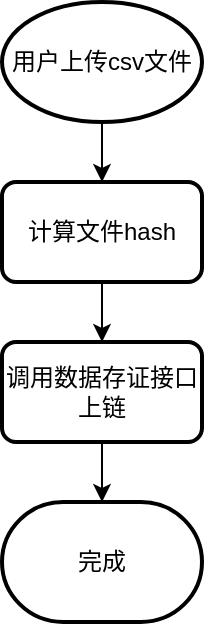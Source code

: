 <mxfile version="24.5.5" type="github">
  <diagram name="第 1 页" id="XVFi17vBp5Y42zeDhlXB">
    <mxGraphModel dx="596" dy="336" grid="1" gridSize="10" guides="1" tooltips="1" connect="1" arrows="1" fold="1" page="1" pageScale="1" pageWidth="827" pageHeight="1169" math="0" shadow="0">
      <root>
        <mxCell id="0" />
        <mxCell id="1" parent="0" />
        <mxCell id="EDzq5u1I3e7pyLrrv-iS-10" style="edgeStyle=orthogonalEdgeStyle;rounded=0;orthogonalLoop=1;jettySize=auto;html=1;exitX=0.5;exitY=1;exitDx=0;exitDy=0;exitPerimeter=0;" edge="1" parent="1" source="EDzq5u1I3e7pyLrrv-iS-1" target="EDzq5u1I3e7pyLrrv-iS-2">
          <mxGeometry relative="1" as="geometry" />
        </mxCell>
        <mxCell id="EDzq5u1I3e7pyLrrv-iS-1" value="用户上传csv文件" style="strokeWidth=2;html=1;shape=mxgraph.flowchart.start_1;whiteSpace=wrap;" vertex="1" parent="1">
          <mxGeometry x="210" y="140" width="100" height="60" as="geometry" />
        </mxCell>
        <mxCell id="EDzq5u1I3e7pyLrrv-iS-11" style="edgeStyle=orthogonalEdgeStyle;rounded=0;orthogonalLoop=1;jettySize=auto;html=1;exitX=0.5;exitY=1;exitDx=0;exitDy=0;" edge="1" parent="1" source="EDzq5u1I3e7pyLrrv-iS-2" target="EDzq5u1I3e7pyLrrv-iS-4">
          <mxGeometry relative="1" as="geometry" />
        </mxCell>
        <mxCell id="EDzq5u1I3e7pyLrrv-iS-2" value="计算文件hash" style="rounded=1;whiteSpace=wrap;html=1;absoluteArcSize=1;arcSize=14;strokeWidth=2;" vertex="1" parent="1">
          <mxGeometry x="210" y="230" width="100" height="50" as="geometry" />
        </mxCell>
        <mxCell id="EDzq5u1I3e7pyLrrv-iS-14" style="edgeStyle=orthogonalEdgeStyle;rounded=0;orthogonalLoop=1;jettySize=auto;html=1;exitX=0.5;exitY=1;exitDx=0;exitDy=0;" edge="1" parent="1" source="EDzq5u1I3e7pyLrrv-iS-4" target="EDzq5u1I3e7pyLrrv-iS-13">
          <mxGeometry relative="1" as="geometry" />
        </mxCell>
        <mxCell id="EDzq5u1I3e7pyLrrv-iS-4" value="调用数据存证接口上链" style="rounded=1;whiteSpace=wrap;html=1;absoluteArcSize=1;arcSize=14;strokeWidth=2;" vertex="1" parent="1">
          <mxGeometry x="210" y="310" width="100" height="50" as="geometry" />
        </mxCell>
        <mxCell id="EDzq5u1I3e7pyLrrv-iS-13" value="完成" style="strokeWidth=2;html=1;shape=mxgraph.flowchart.terminator;whiteSpace=wrap;" vertex="1" parent="1">
          <mxGeometry x="210" y="390" width="100" height="60" as="geometry" />
        </mxCell>
      </root>
    </mxGraphModel>
  </diagram>
</mxfile>
